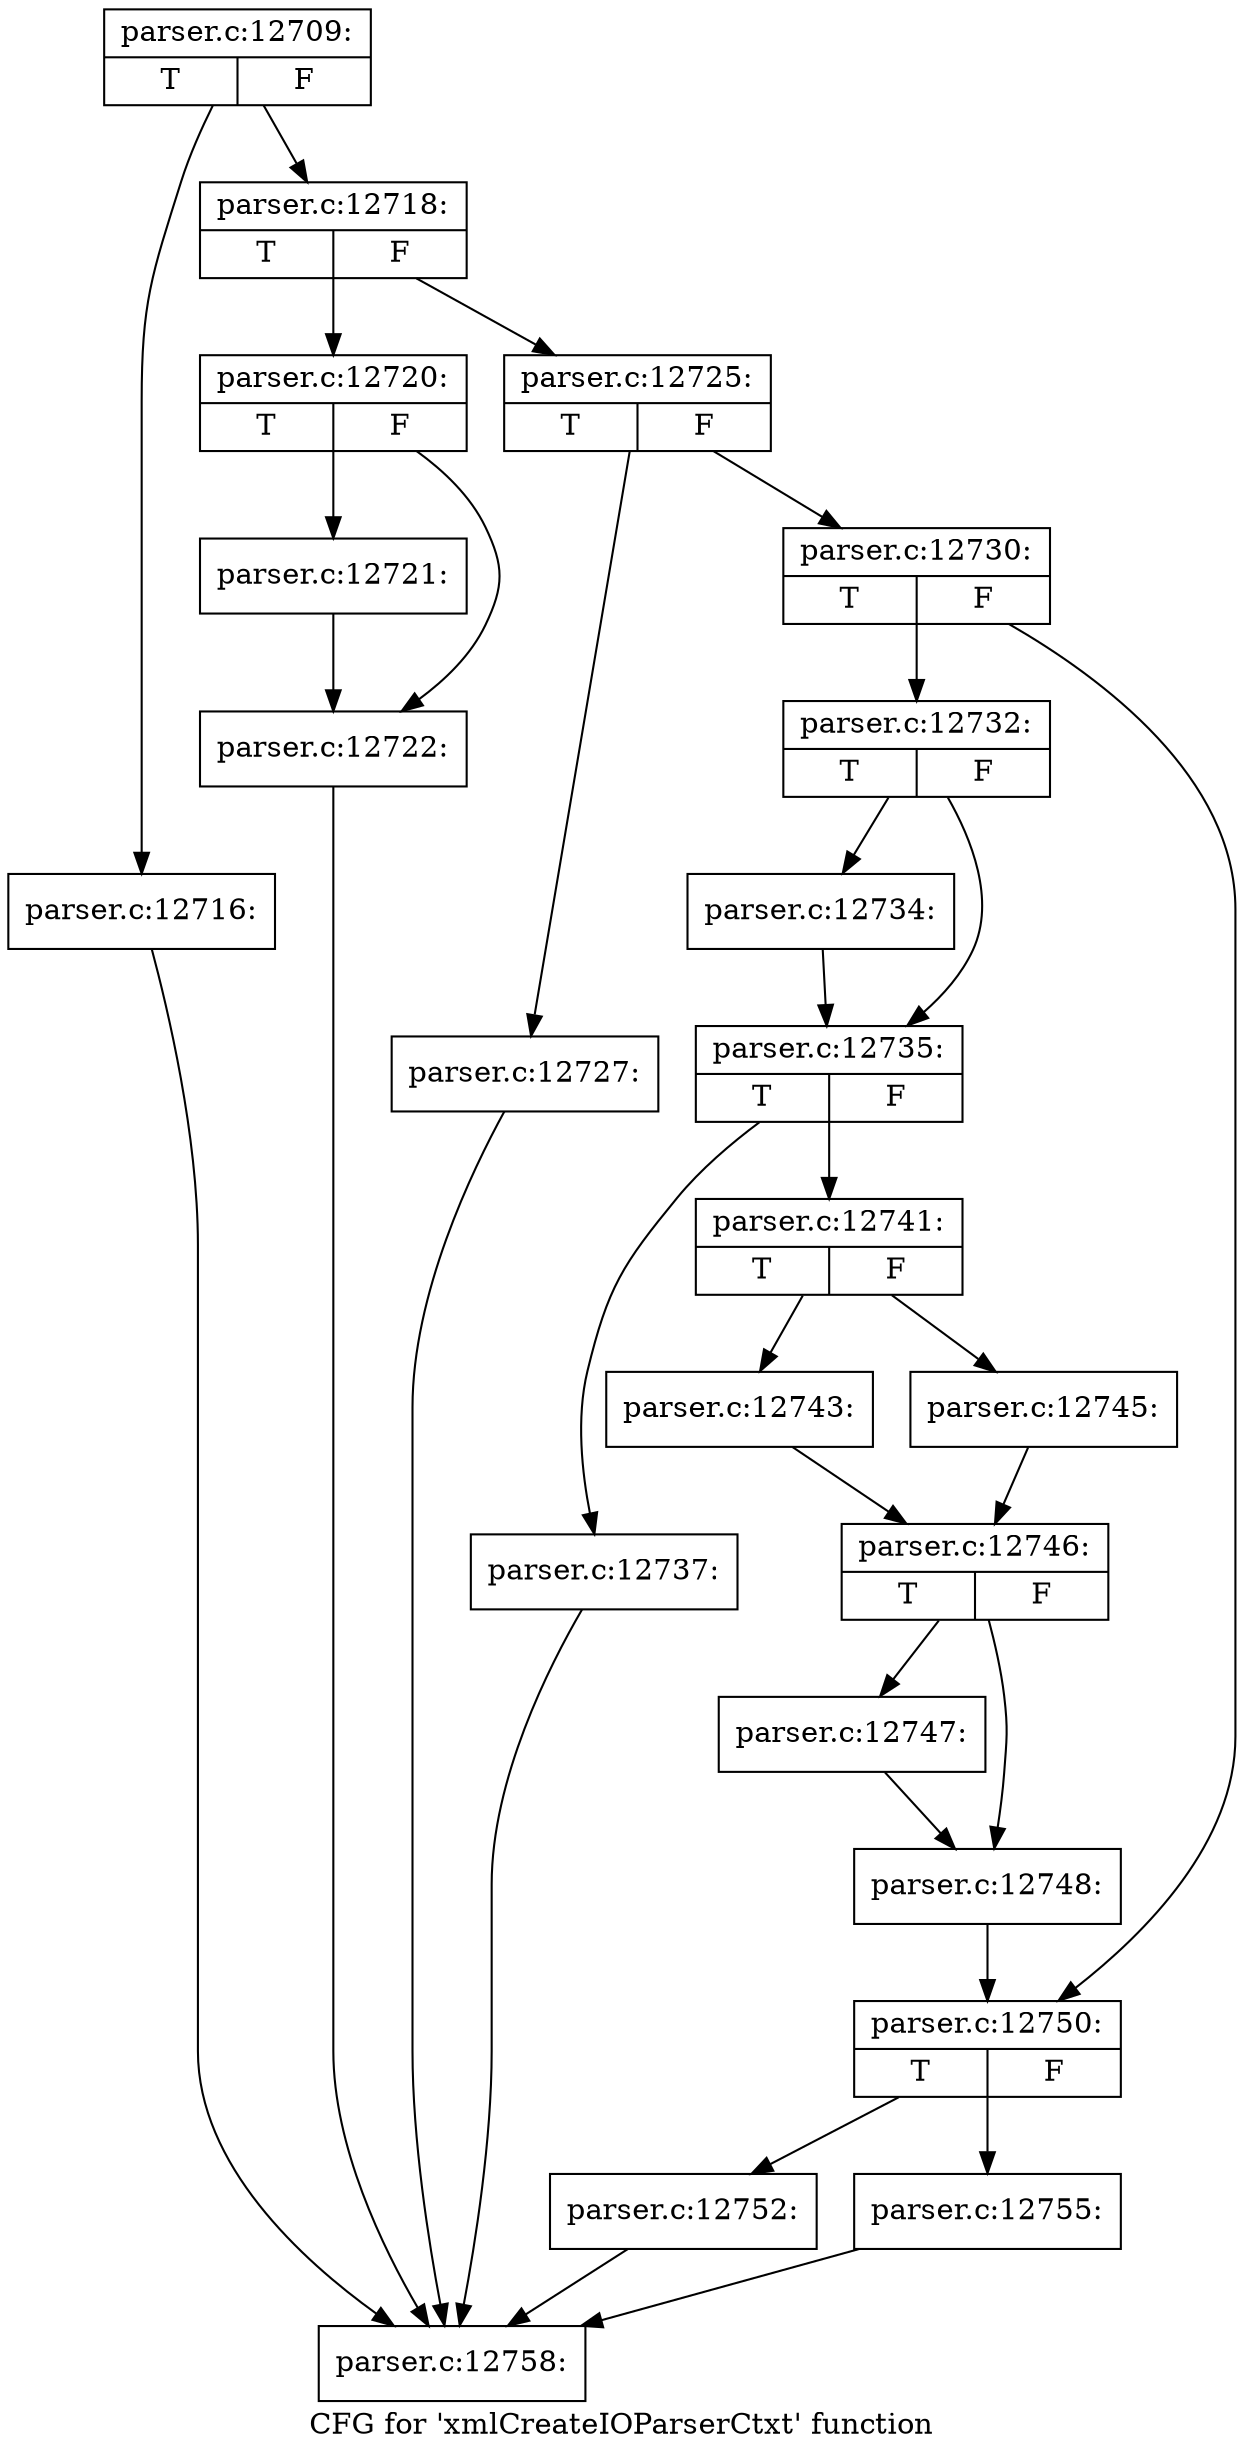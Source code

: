 digraph "CFG for 'xmlCreateIOParserCtxt' function" {
	label="CFG for 'xmlCreateIOParserCtxt' function";

	Node0x5e8d690 [shape=record,label="{parser.c:12709:|{<s0>T|<s1>F}}"];
	Node0x5e8d690 -> Node0x5a5b990;
	Node0x5e8d690 -> Node0x5a5b9e0;
	Node0x5a5b990 [shape=record,label="{parser.c:12716:}"];
	Node0x5a5b990 -> Node0x5e8d640;
	Node0x5a5b9e0 [shape=record,label="{parser.c:12718:|{<s0>T|<s1>F}}"];
	Node0x5a5b9e0 -> Node0x5a5c690;
	Node0x5a5b9e0 -> Node0x5a5c9c0;
	Node0x5a5c690 [shape=record,label="{parser.c:12720:|{<s0>T|<s1>F}}"];
	Node0x5a5c690 -> Node0x5a5c970;
	Node0x5a5c690 -> Node0x5a5cd90;
	Node0x5a5c970 [shape=record,label="{parser.c:12721:}"];
	Node0x5a5c970 -> Node0x5a5cd90;
	Node0x5a5cd90 [shape=record,label="{parser.c:12722:}"];
	Node0x5a5cd90 -> Node0x5e8d640;
	Node0x5a5c9c0 [shape=record,label="{parser.c:12725:|{<s0>T|<s1>F}}"];
	Node0x5a5c9c0 -> Node0x5a5d480;
	Node0x5a5c9c0 -> Node0x5a5d4d0;
	Node0x5a5d480 [shape=record,label="{parser.c:12727:}"];
	Node0x5a5d480 -> Node0x5e8d640;
	Node0x5a5d4d0 [shape=record,label="{parser.c:12730:|{<s0>T|<s1>F}}"];
	Node0x5a5d4d0 -> Node0x5a5dad0;
	Node0x5a5d4d0 -> Node0x5a5db20;
	Node0x5a5dad0 [shape=record,label="{parser.c:12732:|{<s0>T|<s1>F}}"];
	Node0x5a5dad0 -> Node0x5a5de60;
	Node0x5a5dad0 -> Node0x5a5deb0;
	Node0x5a5de60 [shape=record,label="{parser.c:12734:}"];
	Node0x5a5de60 -> Node0x5a5deb0;
	Node0x5a5deb0 [shape=record,label="{parser.c:12735:|{<s0>T|<s1>F}}"];
	Node0x5a5deb0 -> Node0x5a5eb20;
	Node0x5a5deb0 -> Node0x5a5eb70;
	Node0x5a5eb20 [shape=record,label="{parser.c:12737:}"];
	Node0x5a5eb20 -> Node0x5e8d640;
	Node0x5a5eb70 [shape=record,label="{parser.c:12741:|{<s0>T|<s1>F}}"];
	Node0x5a5eb70 -> Node0x5a5f830;
	Node0x5a5eb70 -> Node0x5a5f8d0;
	Node0x5a5f830 [shape=record,label="{parser.c:12743:}"];
	Node0x5a5f830 -> Node0x5a5f880;
	Node0x5a5f8d0 [shape=record,label="{parser.c:12745:}"];
	Node0x5a5f8d0 -> Node0x5a5f880;
	Node0x5a5f880 [shape=record,label="{parser.c:12746:|{<s0>T|<s1>F}}"];
	Node0x5a5f880 -> Node0x5a60020;
	Node0x5a5f880 -> Node0x5e9b950;
	Node0x5a60020 [shape=record,label="{parser.c:12747:}"];
	Node0x5a60020 -> Node0x5e9b950;
	Node0x5e9b950 [shape=record,label="{parser.c:12748:}"];
	Node0x5e9b950 -> Node0x5a5db20;
	Node0x5a5db20 [shape=record,label="{parser.c:12750:|{<s0>T|<s1>F}}"];
	Node0x5a5db20 -> Node0x5e9c620;
	Node0x5a5db20 -> Node0x5e9c950;
	Node0x5e9c620 [shape=record,label="{parser.c:12752:}"];
	Node0x5e9c620 -> Node0x5e8d640;
	Node0x5e9c950 [shape=record,label="{parser.c:12755:}"];
	Node0x5e9c950 -> Node0x5e8d640;
	Node0x5e8d640 [shape=record,label="{parser.c:12758:}"];
}
